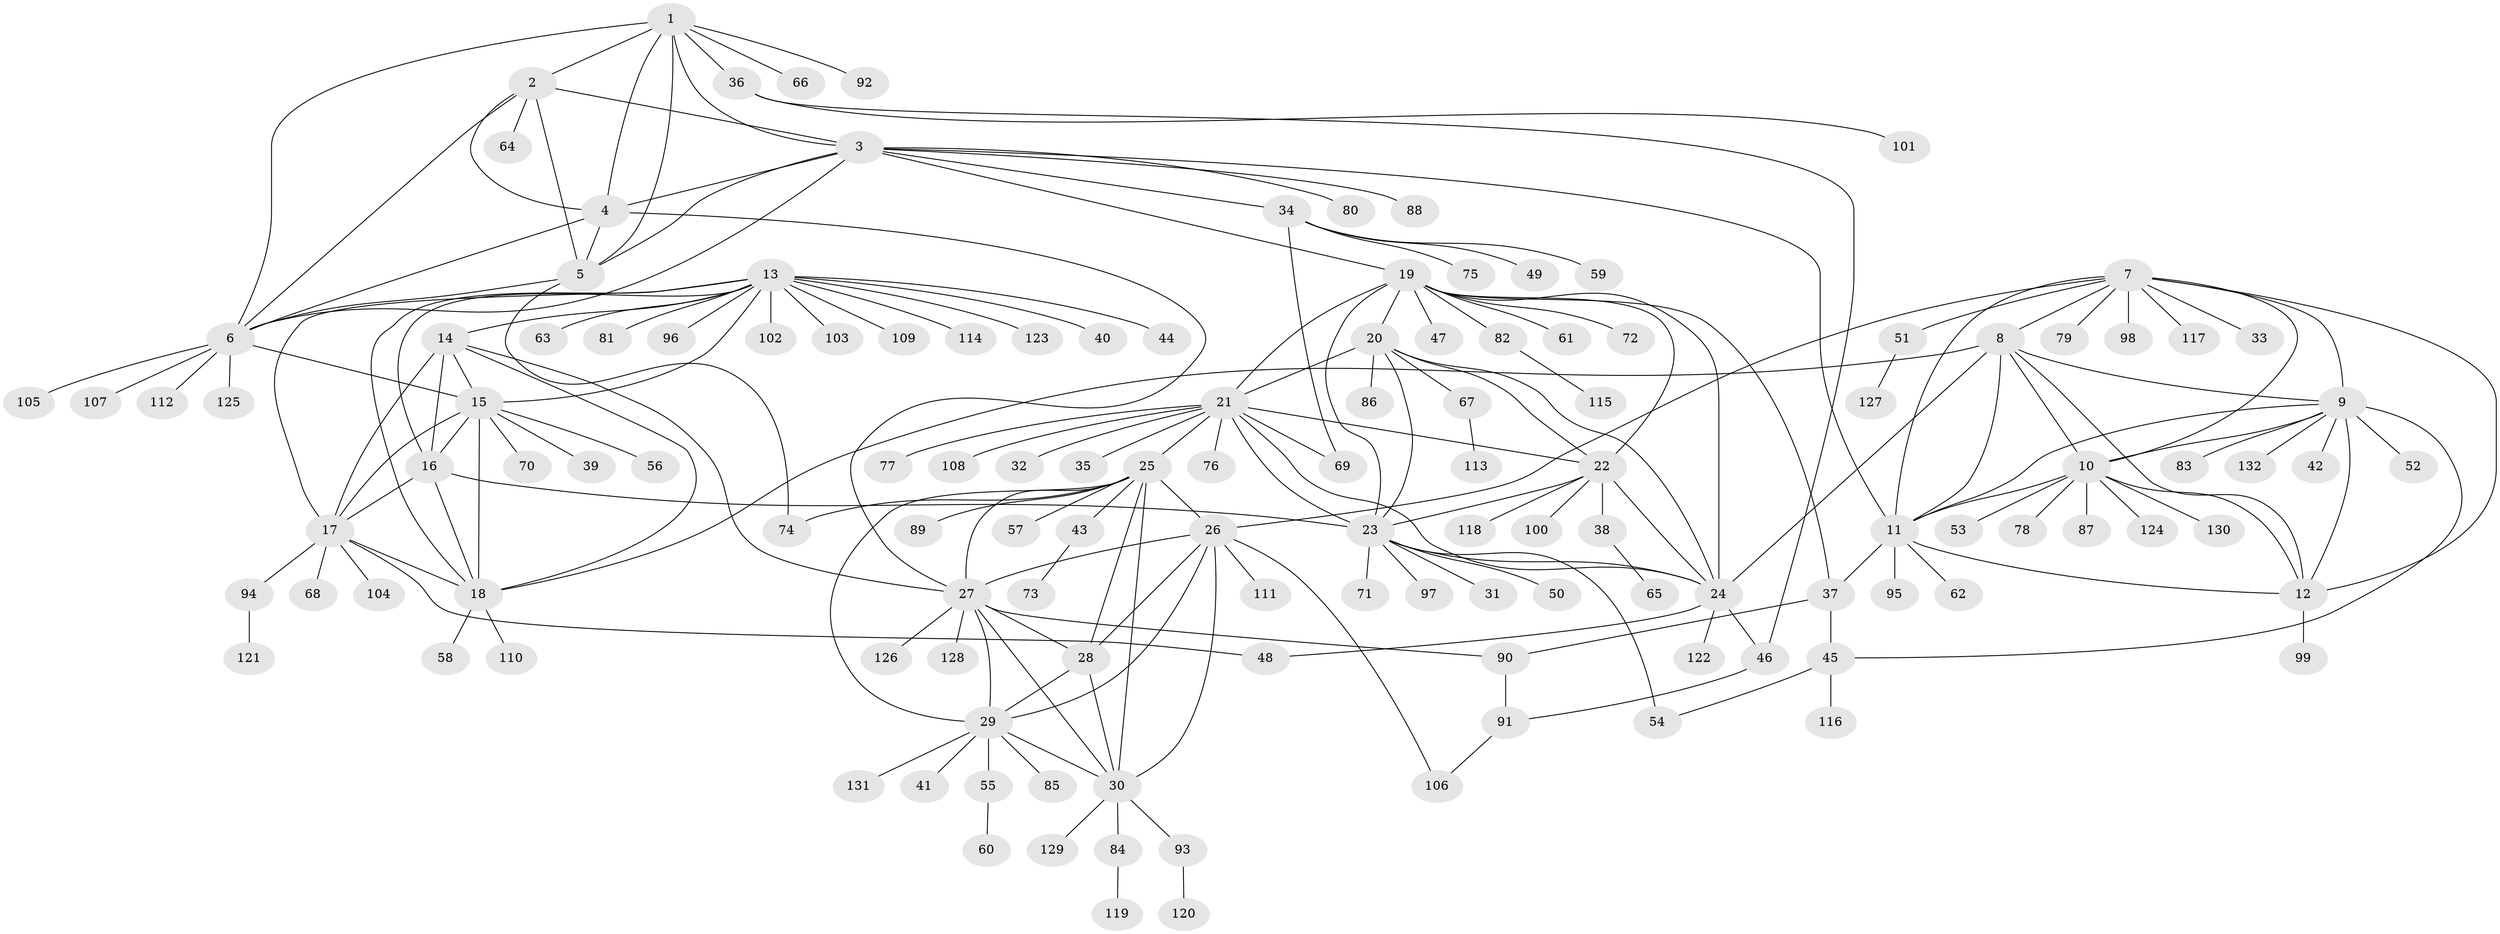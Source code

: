 // coarse degree distribution, {5: 0.02564102564102564, 4: 0.02564102564102564, 3: 0.05128205128205128, 6: 0.05128205128205128, 1: 0.7435897435897436, 10: 0.02564102564102564, 7: 0.02564102564102564, 11: 0.02564102564102564, 8: 0.02564102564102564}
// Generated by graph-tools (version 1.1) at 2025/57/03/04/25 21:57:45]
// undirected, 132 vertices, 197 edges
graph export_dot {
graph [start="1"]
  node [color=gray90,style=filled];
  1;
  2;
  3;
  4;
  5;
  6;
  7;
  8;
  9;
  10;
  11;
  12;
  13;
  14;
  15;
  16;
  17;
  18;
  19;
  20;
  21;
  22;
  23;
  24;
  25;
  26;
  27;
  28;
  29;
  30;
  31;
  32;
  33;
  34;
  35;
  36;
  37;
  38;
  39;
  40;
  41;
  42;
  43;
  44;
  45;
  46;
  47;
  48;
  49;
  50;
  51;
  52;
  53;
  54;
  55;
  56;
  57;
  58;
  59;
  60;
  61;
  62;
  63;
  64;
  65;
  66;
  67;
  68;
  69;
  70;
  71;
  72;
  73;
  74;
  75;
  76;
  77;
  78;
  79;
  80;
  81;
  82;
  83;
  84;
  85;
  86;
  87;
  88;
  89;
  90;
  91;
  92;
  93;
  94;
  95;
  96;
  97;
  98;
  99;
  100;
  101;
  102;
  103;
  104;
  105;
  106;
  107;
  108;
  109;
  110;
  111;
  112;
  113;
  114;
  115;
  116;
  117;
  118;
  119;
  120;
  121;
  122;
  123;
  124;
  125;
  126;
  127;
  128;
  129;
  130;
  131;
  132;
  1 -- 2;
  1 -- 3;
  1 -- 4;
  1 -- 5;
  1 -- 6;
  1 -- 36;
  1 -- 66;
  1 -- 92;
  2 -- 3;
  2 -- 4;
  2 -- 5;
  2 -- 6;
  2 -- 64;
  3 -- 4;
  3 -- 5;
  3 -- 6;
  3 -- 11;
  3 -- 19;
  3 -- 34;
  3 -- 80;
  3 -- 88;
  4 -- 5;
  4 -- 6;
  4 -- 27;
  5 -- 6;
  5 -- 74;
  6 -- 15;
  6 -- 105;
  6 -- 107;
  6 -- 112;
  6 -- 125;
  7 -- 8;
  7 -- 9;
  7 -- 10;
  7 -- 11;
  7 -- 12;
  7 -- 26;
  7 -- 33;
  7 -- 51;
  7 -- 79;
  7 -- 98;
  7 -- 117;
  8 -- 9;
  8 -- 10;
  8 -- 11;
  8 -- 12;
  8 -- 18;
  8 -- 24;
  9 -- 10;
  9 -- 11;
  9 -- 12;
  9 -- 42;
  9 -- 45;
  9 -- 52;
  9 -- 83;
  9 -- 132;
  10 -- 11;
  10 -- 12;
  10 -- 53;
  10 -- 78;
  10 -- 87;
  10 -- 124;
  10 -- 130;
  11 -- 12;
  11 -- 37;
  11 -- 62;
  11 -- 95;
  12 -- 99;
  13 -- 14;
  13 -- 15;
  13 -- 16;
  13 -- 17;
  13 -- 18;
  13 -- 40;
  13 -- 44;
  13 -- 63;
  13 -- 81;
  13 -- 96;
  13 -- 102;
  13 -- 103;
  13 -- 109;
  13 -- 114;
  13 -- 123;
  14 -- 15;
  14 -- 16;
  14 -- 17;
  14 -- 18;
  14 -- 27;
  15 -- 16;
  15 -- 17;
  15 -- 18;
  15 -- 39;
  15 -- 56;
  15 -- 70;
  16 -- 17;
  16 -- 18;
  16 -- 23;
  17 -- 18;
  17 -- 48;
  17 -- 68;
  17 -- 94;
  17 -- 104;
  18 -- 58;
  18 -- 110;
  19 -- 20;
  19 -- 21;
  19 -- 22;
  19 -- 23;
  19 -- 24;
  19 -- 37;
  19 -- 47;
  19 -- 61;
  19 -- 72;
  19 -- 82;
  20 -- 21;
  20 -- 22;
  20 -- 23;
  20 -- 24;
  20 -- 67;
  20 -- 86;
  21 -- 22;
  21 -- 23;
  21 -- 24;
  21 -- 25;
  21 -- 32;
  21 -- 35;
  21 -- 69;
  21 -- 76;
  21 -- 77;
  21 -- 108;
  22 -- 23;
  22 -- 24;
  22 -- 38;
  22 -- 100;
  22 -- 118;
  23 -- 24;
  23 -- 31;
  23 -- 50;
  23 -- 54;
  23 -- 71;
  23 -- 97;
  24 -- 46;
  24 -- 48;
  24 -- 122;
  25 -- 26;
  25 -- 27;
  25 -- 28;
  25 -- 29;
  25 -- 30;
  25 -- 43;
  25 -- 57;
  25 -- 74;
  25 -- 89;
  26 -- 27;
  26 -- 28;
  26 -- 29;
  26 -- 30;
  26 -- 106;
  26 -- 111;
  27 -- 28;
  27 -- 29;
  27 -- 30;
  27 -- 90;
  27 -- 126;
  27 -- 128;
  28 -- 29;
  28 -- 30;
  29 -- 30;
  29 -- 41;
  29 -- 55;
  29 -- 85;
  29 -- 131;
  30 -- 84;
  30 -- 93;
  30 -- 129;
  34 -- 49;
  34 -- 59;
  34 -- 69;
  34 -- 75;
  36 -- 46;
  36 -- 101;
  37 -- 45;
  37 -- 90;
  38 -- 65;
  43 -- 73;
  45 -- 54;
  45 -- 116;
  46 -- 91;
  51 -- 127;
  55 -- 60;
  67 -- 113;
  82 -- 115;
  84 -- 119;
  90 -- 91;
  91 -- 106;
  93 -- 120;
  94 -- 121;
}
